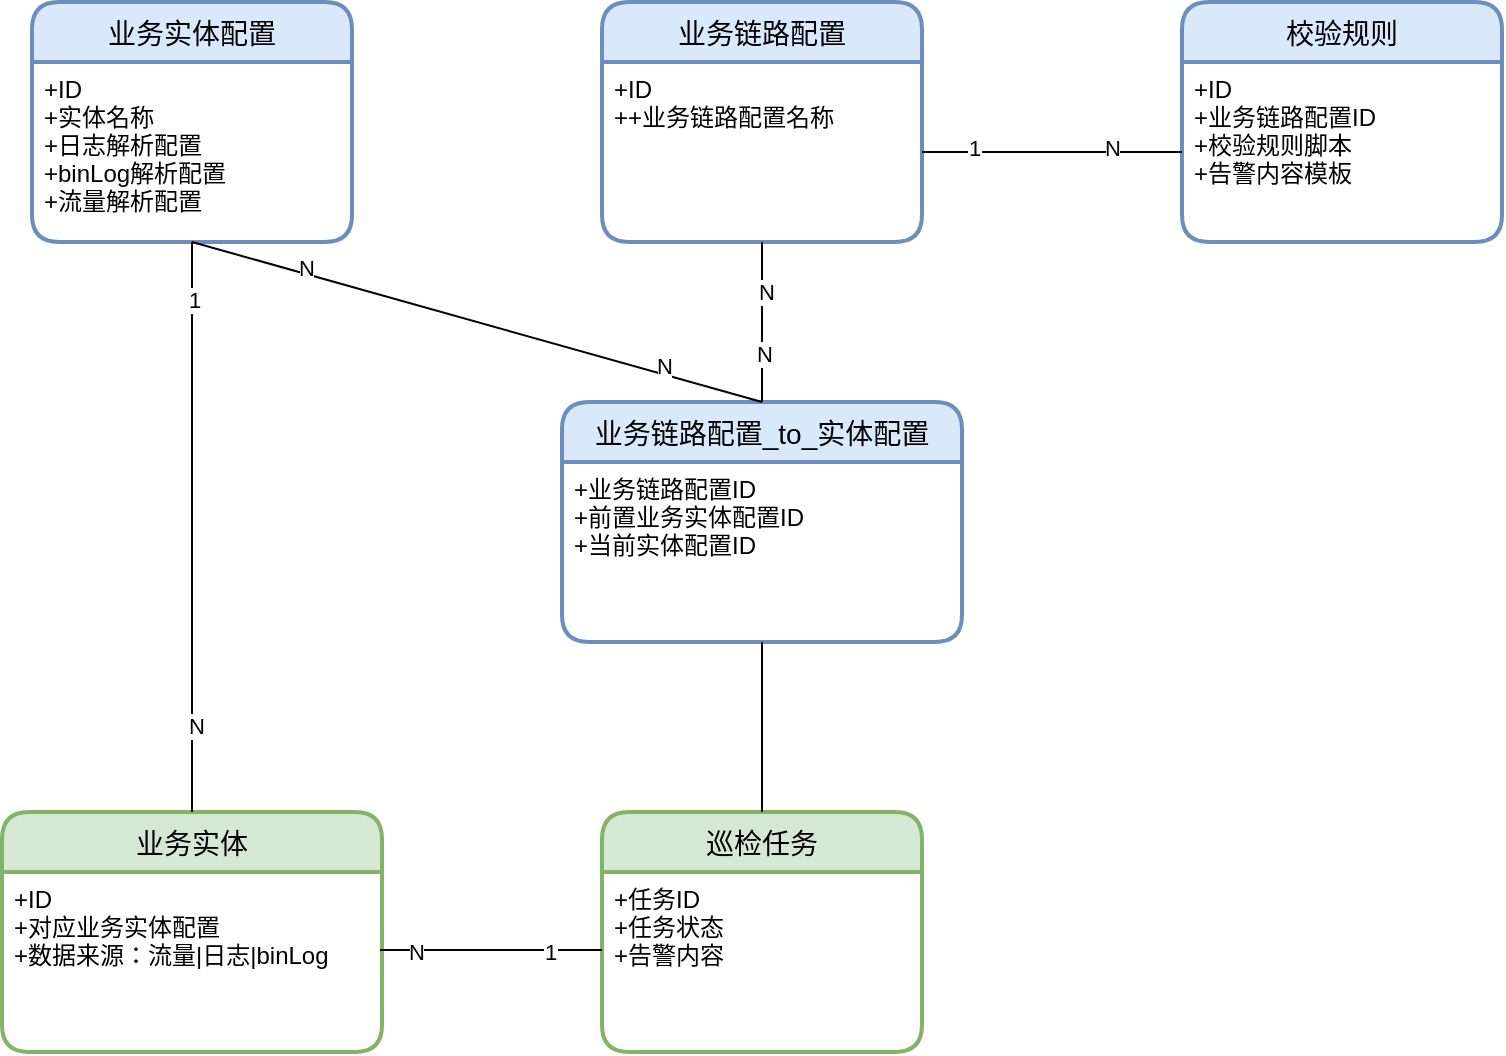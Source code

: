 <mxfile version="20.3.0" type="github">
  <diagram id="ZAWK1HXFEPgxVHu6XL7L" name="第 1 页">
    <mxGraphModel dx="895" dy="575" grid="1" gridSize="10" guides="1" tooltips="1" connect="1" arrows="1" fold="1" page="1" pageScale="1" pageWidth="827" pageHeight="1169" math="0" shadow="0">
      <root>
        <mxCell id="0" />
        <mxCell id="1" parent="0" />
        <mxCell id="VNx4k_GEtKmAveKFKE6M-1" value="业务实体配置" style="swimlane;childLayout=stackLayout;horizontal=1;startSize=30;horizontalStack=0;rounded=1;fontSize=14;fontStyle=0;strokeWidth=2;resizeParent=0;resizeLast=1;shadow=0;dashed=0;align=center;fillColor=#dae8fc;strokeColor=#6c8ebf;" vertex="1" parent="1">
          <mxGeometry x="54" y="60" width="160" height="120" as="geometry" />
        </mxCell>
        <mxCell id="VNx4k_GEtKmAveKFKE6M-2" value="+ID&#xa;+实体名称&#xa;+日志解析配置&#xa;+binLog解析配置&#xa;+流量解析配置" style="align=left;strokeColor=none;fillColor=none;spacingLeft=4;fontSize=12;verticalAlign=top;resizable=0;rotatable=0;part=1;" vertex="1" parent="VNx4k_GEtKmAveKFKE6M-1">
          <mxGeometry y="30" width="160" height="90" as="geometry" />
        </mxCell>
        <mxCell id="VNx4k_GEtKmAveKFKE6M-3" value="业务链路配置" style="swimlane;childLayout=stackLayout;horizontal=1;startSize=30;horizontalStack=0;rounded=1;fontSize=14;fontStyle=0;strokeWidth=2;resizeParent=0;resizeLast=1;shadow=0;dashed=0;align=center;fillColor=#dae8fc;strokeColor=#6c8ebf;" vertex="1" parent="1">
          <mxGeometry x="339" y="60" width="160" height="120" as="geometry" />
        </mxCell>
        <mxCell id="VNx4k_GEtKmAveKFKE6M-4" value="+ID&#xa;++业务链路配置名称" style="align=left;strokeColor=none;fillColor=none;spacingLeft=4;fontSize=12;verticalAlign=top;resizable=0;rotatable=0;part=1;" vertex="1" parent="VNx4k_GEtKmAveKFKE6M-3">
          <mxGeometry y="30" width="160" height="90" as="geometry" />
        </mxCell>
        <mxCell id="VNx4k_GEtKmAveKFKE6M-6" value="业务链路配置_to_实体配置" style="swimlane;childLayout=stackLayout;horizontal=1;startSize=30;horizontalStack=0;rounded=1;fontSize=14;fontStyle=0;strokeWidth=2;resizeParent=0;resizeLast=1;shadow=0;dashed=0;align=center;fillColor=#dae8fc;strokeColor=#6c8ebf;" vertex="1" parent="1">
          <mxGeometry x="319" y="260" width="200" height="120" as="geometry" />
        </mxCell>
        <mxCell id="VNx4k_GEtKmAveKFKE6M-7" value="+业务链路配置ID&#xa;+前置业务实体配置ID&#xa;+当前实体配置ID" style="align=left;strokeColor=none;fillColor=none;spacingLeft=4;fontSize=12;verticalAlign=top;resizable=0;rotatable=0;part=1;" vertex="1" parent="VNx4k_GEtKmAveKFKE6M-6">
          <mxGeometry y="30" width="200" height="90" as="geometry" />
        </mxCell>
        <mxCell id="VNx4k_GEtKmAveKFKE6M-16" value="业务实体" style="swimlane;childLayout=stackLayout;horizontal=1;startSize=30;horizontalStack=0;rounded=1;fontSize=14;fontStyle=0;strokeWidth=2;resizeParent=0;resizeLast=1;shadow=0;dashed=0;align=center;fillColor=#d5e8d4;strokeColor=#82b366;" vertex="1" parent="1">
          <mxGeometry x="39" y="465" width="190" height="120" as="geometry" />
        </mxCell>
        <mxCell id="VNx4k_GEtKmAveKFKE6M-17" value="+ID&#xa;+对应业务实体配置&#xa;+数据来源：流量|日志|binLog" style="align=left;strokeColor=none;fillColor=none;spacingLeft=4;fontSize=12;verticalAlign=top;resizable=0;rotatable=0;part=1;" vertex="1" parent="VNx4k_GEtKmAveKFKE6M-16">
          <mxGeometry y="30" width="190" height="90" as="geometry" />
        </mxCell>
        <mxCell id="VNx4k_GEtKmAveKFKE6M-18" value="巡检任务" style="swimlane;childLayout=stackLayout;horizontal=1;startSize=30;horizontalStack=0;rounded=1;fontSize=14;fontStyle=0;strokeWidth=2;resizeParent=0;resizeLast=1;shadow=0;dashed=0;align=center;fillColor=#d5e8d4;strokeColor=#82b366;" vertex="1" parent="1">
          <mxGeometry x="339" y="465" width="160" height="120" as="geometry" />
        </mxCell>
        <mxCell id="VNx4k_GEtKmAveKFKE6M-19" value="+任务ID&#xa;+任务状态&#xa;+告警内容" style="align=left;strokeColor=none;fillColor=none;spacingLeft=4;fontSize=12;verticalAlign=top;resizable=0;rotatable=0;part=1;" vertex="1" parent="VNx4k_GEtKmAveKFKE6M-18">
          <mxGeometry y="30" width="160" height="90" as="geometry" />
        </mxCell>
        <mxCell id="VNx4k_GEtKmAveKFKE6M-24" value="" style="endArrow=none;html=1;rounded=0;exitX=0.5;exitY=1;exitDx=0;exitDy=0;entryX=0.5;entryY=0;entryDx=0;entryDy=0;" edge="1" parent="1" source="VNx4k_GEtKmAveKFKE6M-2" target="VNx4k_GEtKmAveKFKE6M-16">
          <mxGeometry relative="1" as="geometry">
            <mxPoint x="434" y="400" as="sourcePoint" />
            <mxPoint x="594" y="400" as="targetPoint" />
          </mxGeometry>
        </mxCell>
        <mxCell id="VNx4k_GEtKmAveKFKE6M-25" value="1" style="edgeLabel;html=1;align=center;verticalAlign=middle;resizable=0;points=[];" vertex="1" connectable="0" parent="VNx4k_GEtKmAveKFKE6M-24">
          <mxGeometry x="-0.797" y="1" relative="1" as="geometry">
            <mxPoint as="offset" />
          </mxGeometry>
        </mxCell>
        <mxCell id="VNx4k_GEtKmAveKFKE6M-26" value="N" style="edgeLabel;html=1;align=center;verticalAlign=middle;resizable=0;points=[];" vertex="1" connectable="0" parent="VNx4k_GEtKmAveKFKE6M-24">
          <mxGeometry x="0.697" y="2" relative="1" as="geometry">
            <mxPoint as="offset" />
          </mxGeometry>
        </mxCell>
        <mxCell id="VNx4k_GEtKmAveKFKE6M-27" value="" style="endArrow=none;html=1;rounded=0;exitX=0.5;exitY=1;exitDx=0;exitDy=0;entryX=0.5;entryY=0;entryDx=0;entryDy=0;" edge="1" parent="1" source="VNx4k_GEtKmAveKFKE6M-2" target="VNx4k_GEtKmAveKFKE6M-6">
          <mxGeometry relative="1" as="geometry">
            <mxPoint x="499" y="400" as="sourcePoint" />
            <mxPoint x="369" y="250" as="targetPoint" />
          </mxGeometry>
        </mxCell>
        <mxCell id="VNx4k_GEtKmAveKFKE6M-28" value="N" style="edgeLabel;html=1;align=center;verticalAlign=middle;resizable=0;points=[];" vertex="1" connectable="0" parent="VNx4k_GEtKmAveKFKE6M-27">
          <mxGeometry x="-0.606" y="3" relative="1" as="geometry">
            <mxPoint as="offset" />
          </mxGeometry>
        </mxCell>
        <mxCell id="VNx4k_GEtKmAveKFKE6M-29" value="N" style="edgeLabel;html=1;align=center;verticalAlign=middle;resizable=0;points=[];" vertex="1" connectable="0" parent="VNx4k_GEtKmAveKFKE6M-27">
          <mxGeometry x="0.646" y="4" relative="1" as="geometry">
            <mxPoint as="offset" />
          </mxGeometry>
        </mxCell>
        <mxCell id="VNx4k_GEtKmAveKFKE6M-30" value="" style="endArrow=none;html=1;rounded=0;exitX=0.5;exitY=0;exitDx=0;exitDy=0;entryX=0.5;entryY=1;entryDx=0;entryDy=0;" edge="1" parent="1" source="VNx4k_GEtKmAveKFKE6M-6" target="VNx4k_GEtKmAveKFKE6M-4">
          <mxGeometry relative="1" as="geometry">
            <mxPoint x="499" y="400" as="sourcePoint" />
            <mxPoint x="659" y="400" as="targetPoint" />
          </mxGeometry>
        </mxCell>
        <mxCell id="VNx4k_GEtKmAveKFKE6M-31" value="N" style="edgeLabel;html=1;align=center;verticalAlign=middle;resizable=0;points=[];" vertex="1" connectable="0" parent="VNx4k_GEtKmAveKFKE6M-30">
          <mxGeometry x="0.387" y="-2" relative="1" as="geometry">
            <mxPoint as="offset" />
          </mxGeometry>
        </mxCell>
        <mxCell id="VNx4k_GEtKmAveKFKE6M-32" value="N" style="edgeLabel;html=1;align=center;verticalAlign=middle;resizable=0;points=[];" vertex="1" connectable="0" parent="VNx4k_GEtKmAveKFKE6M-30">
          <mxGeometry x="-0.392" y="-1" relative="1" as="geometry">
            <mxPoint as="offset" />
          </mxGeometry>
        </mxCell>
        <mxCell id="VNx4k_GEtKmAveKFKE6M-33" value="" style="endArrow=none;html=1;rounded=0;exitX=0.995;exitY=0.433;exitDx=0;exitDy=0;exitPerimeter=0;entryX=0;entryY=0.433;entryDx=0;entryDy=0;entryPerimeter=0;" edge="1" parent="1" source="VNx4k_GEtKmAveKFKE6M-17" target="VNx4k_GEtKmAveKFKE6M-19">
          <mxGeometry relative="1" as="geometry">
            <mxPoint x="499" y="450" as="sourcePoint" />
            <mxPoint x="659" y="450" as="targetPoint" />
          </mxGeometry>
        </mxCell>
        <mxCell id="VNx4k_GEtKmAveKFKE6M-34" value="N" style="edgeLabel;html=1;align=center;verticalAlign=middle;resizable=0;points=[];" vertex="1" connectable="0" parent="VNx4k_GEtKmAveKFKE6M-33">
          <mxGeometry x="-0.683" y="-1" relative="1" as="geometry">
            <mxPoint as="offset" />
          </mxGeometry>
        </mxCell>
        <mxCell id="VNx4k_GEtKmAveKFKE6M-35" value="1" style="edgeLabel;html=1;align=center;verticalAlign=middle;resizable=0;points=[];" vertex="1" connectable="0" parent="VNx4k_GEtKmAveKFKE6M-33">
          <mxGeometry x="0.523" y="3" relative="1" as="geometry">
            <mxPoint y="4" as="offset" />
          </mxGeometry>
        </mxCell>
        <mxCell id="VNx4k_GEtKmAveKFKE6M-36" value="校验规则" style="swimlane;childLayout=stackLayout;horizontal=1;startSize=30;horizontalStack=0;rounded=1;fontSize=14;fontStyle=0;strokeWidth=2;resizeParent=0;resizeLast=1;shadow=0;dashed=0;align=center;fillColor=#dae8fc;strokeColor=#6c8ebf;" vertex="1" parent="1">
          <mxGeometry x="629" y="60" width="160" height="120" as="geometry" />
        </mxCell>
        <mxCell id="VNx4k_GEtKmAveKFKE6M-37" value="+ID&#xa;+业务链路配置ID&#xa;+校验规则脚本&#xa;+告警内容模板" style="align=left;strokeColor=none;fillColor=none;spacingLeft=4;fontSize=12;verticalAlign=top;resizable=0;rotatable=0;part=1;" vertex="1" parent="VNx4k_GEtKmAveKFKE6M-36">
          <mxGeometry y="30" width="160" height="90" as="geometry" />
        </mxCell>
        <mxCell id="VNx4k_GEtKmAveKFKE6M-38" value="" style="endArrow=none;html=1;rounded=0;entryX=0.5;entryY=0;entryDx=0;entryDy=0;exitX=0.5;exitY=1;exitDx=0;exitDy=0;" edge="1" parent="1" source="VNx4k_GEtKmAveKFKE6M-7" target="VNx4k_GEtKmAveKFKE6M-18">
          <mxGeometry relative="1" as="geometry">
            <mxPoint x="399" y="450" as="sourcePoint" />
            <mxPoint x="559" y="450" as="targetPoint" />
          </mxGeometry>
        </mxCell>
        <mxCell id="VNx4k_GEtKmAveKFKE6M-39" value="" style="endArrow=none;html=1;rounded=0;exitX=1;exitY=0.5;exitDx=0;exitDy=0;entryX=0;entryY=0.5;entryDx=0;entryDy=0;" edge="1" parent="1" source="VNx4k_GEtKmAveKFKE6M-4" target="VNx4k_GEtKmAveKFKE6M-37">
          <mxGeometry relative="1" as="geometry">
            <mxPoint x="569" y="230" as="sourcePoint" />
            <mxPoint x="729" y="230" as="targetPoint" />
          </mxGeometry>
        </mxCell>
        <mxCell id="VNx4k_GEtKmAveKFKE6M-40" value="1" style="edgeLabel;html=1;align=center;verticalAlign=middle;resizable=0;points=[];" vertex="1" connectable="0" parent="VNx4k_GEtKmAveKFKE6M-39">
          <mxGeometry x="-0.605" y="2" relative="1" as="geometry">
            <mxPoint as="offset" />
          </mxGeometry>
        </mxCell>
        <mxCell id="VNx4k_GEtKmAveKFKE6M-41" value="N" style="edgeLabel;html=1;align=center;verticalAlign=middle;resizable=0;points=[];" vertex="1" connectable="0" parent="VNx4k_GEtKmAveKFKE6M-39">
          <mxGeometry x="0.456" y="-2" relative="1" as="geometry">
            <mxPoint y="-4" as="offset" />
          </mxGeometry>
        </mxCell>
      </root>
    </mxGraphModel>
  </diagram>
</mxfile>
